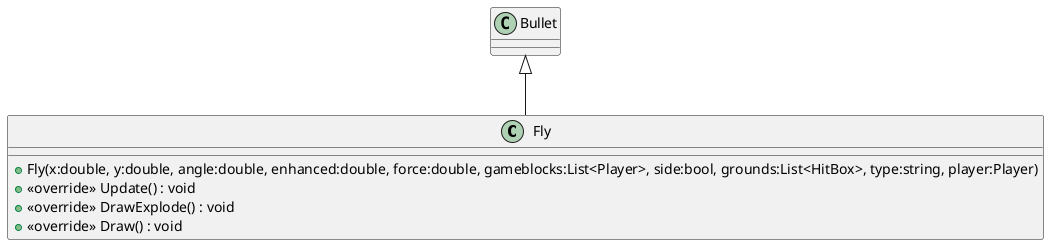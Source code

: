 @startuml
class Fly {
    + Fly(x:double, y:double, angle:double, enhanced:double, force:double, gameblocks:List<Player>, side:bool, grounds:List<HitBox>, type:string, player:Player)
    + <<override>> Update() : void
    + <<override>> DrawExplode() : void
    + <<override>> Draw() : void
}
Bullet <|-- Fly
@enduml
